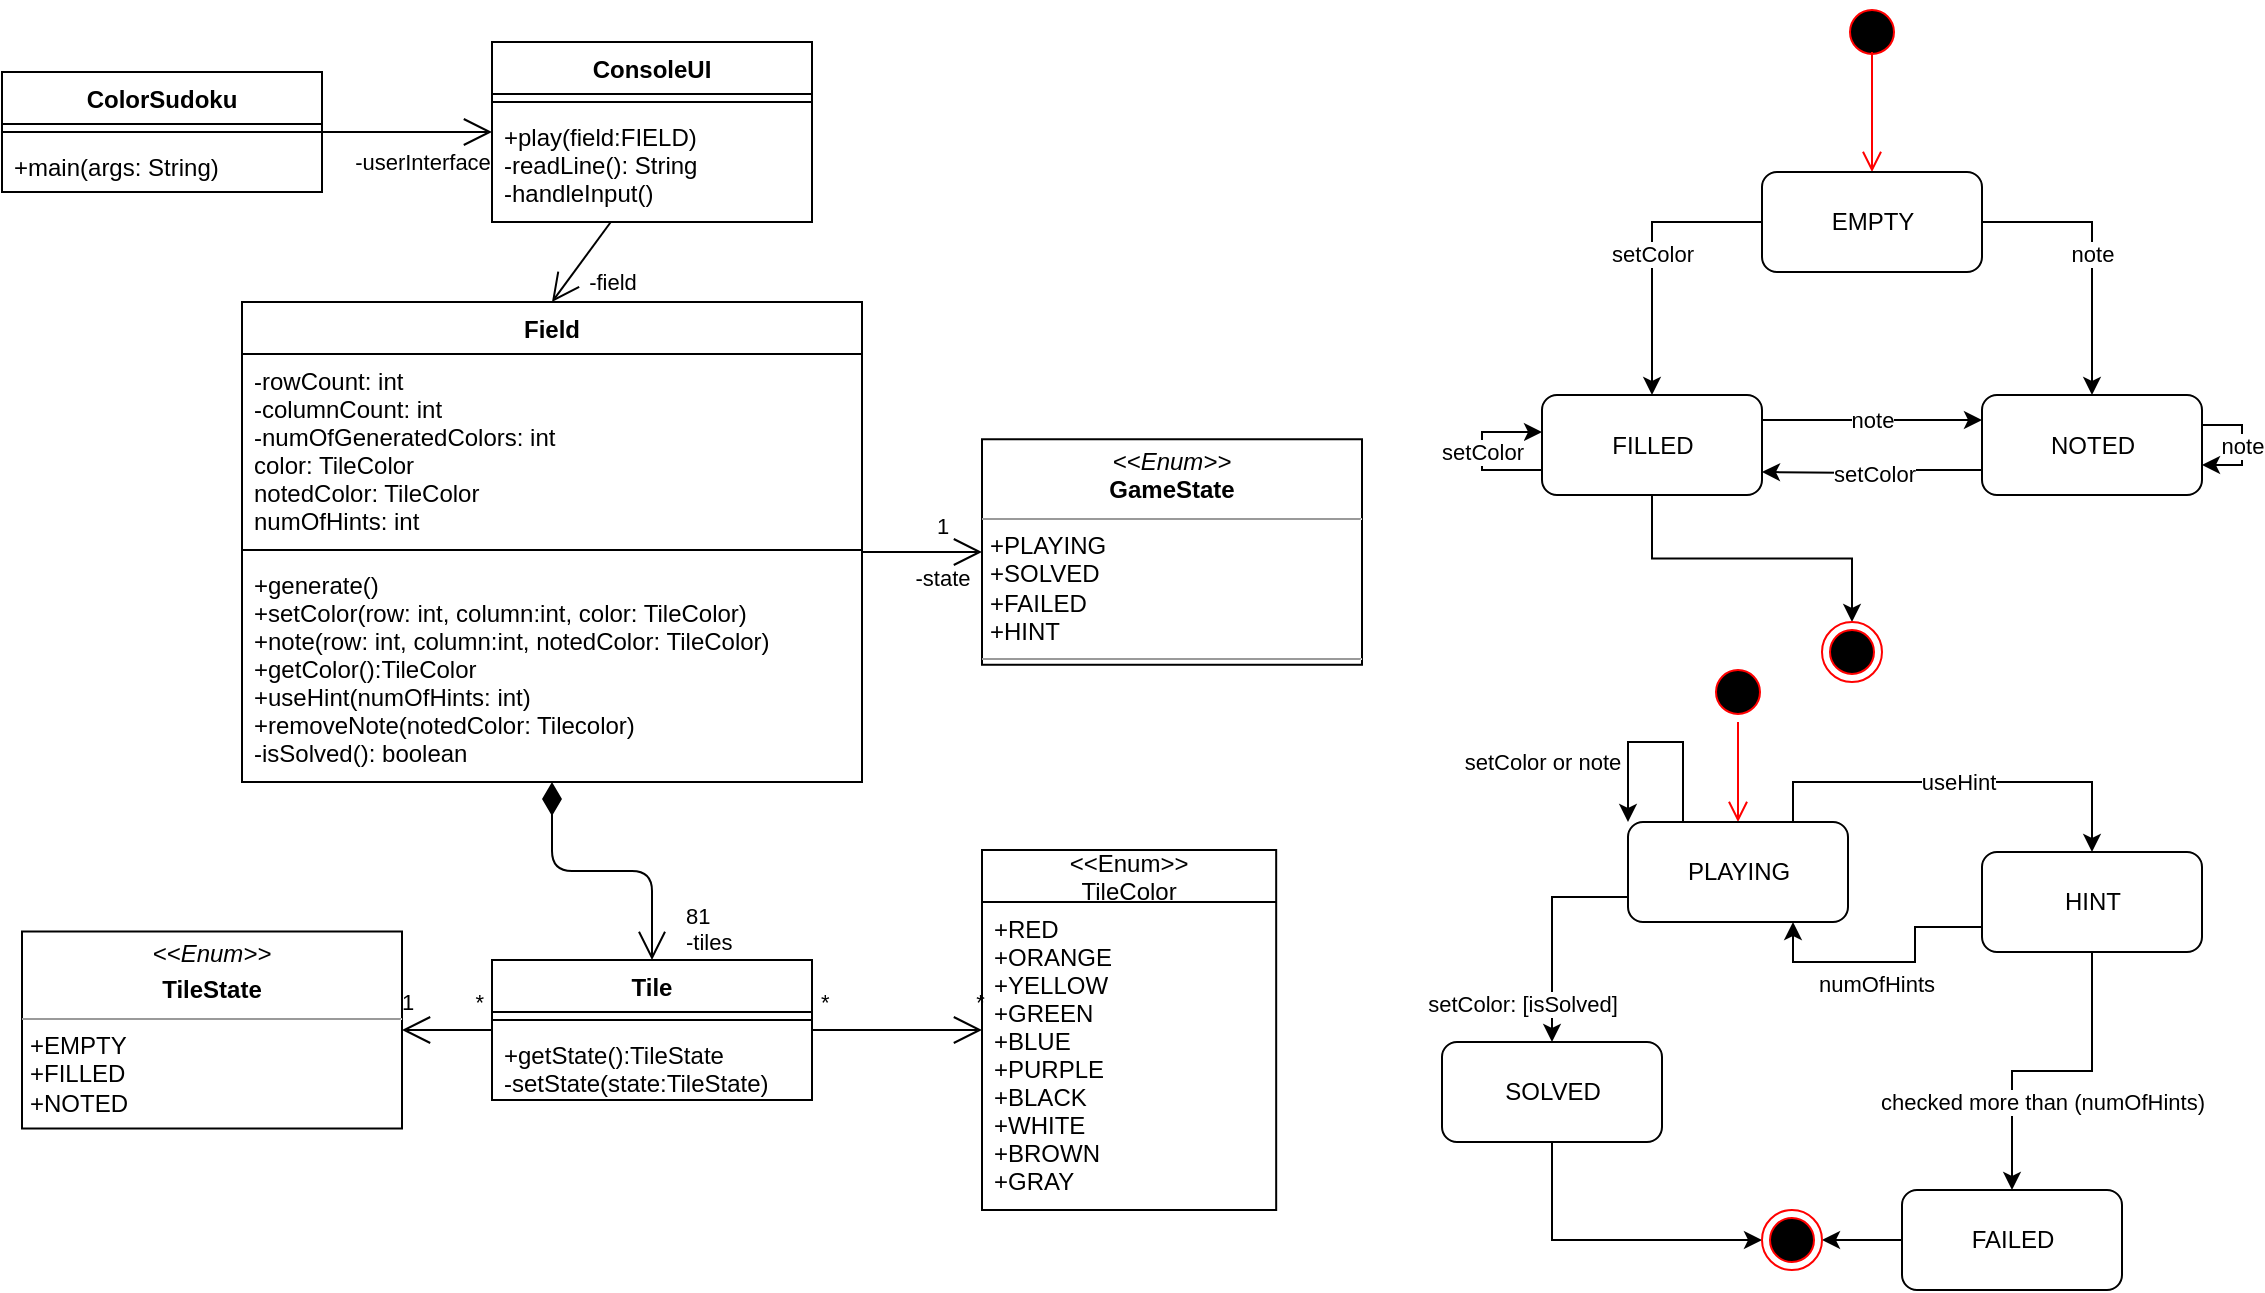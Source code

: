 <mxfile version="14.4.3" type="device"><diagram id="fSbJJac0aSzAq5s_XNvX" name="Page-1"><mxGraphModel dx="1198" dy="654" grid="1" gridSize="10" guides="1" tooltips="1" connect="1" arrows="1" fold="1" page="1" pageScale="1" pageWidth="583" pageHeight="827" math="0" shadow="0"><root><mxCell id="0"/><mxCell id="1" parent="0"/><mxCell id="u6e3KQHlO3KOSt9xzA5L-17" value="&lt;div&gt;81&lt;/div&gt;&lt;div&gt;-tiles&lt;br&gt;&lt;/div&gt;" style="endArrow=open;html=1;endSize=12;startArrow=diamondThin;startSize=14;startFill=1;edgeStyle=orthogonalEdgeStyle;align=left;verticalAlign=bottom;entryX=0.5;entryY=0;entryDx=0;entryDy=0;fontStyle=0;exitX=0.5;exitY=1;exitDx=0;exitDy=0;" parent="1" source="DJCdgipFwV78uu1-zi-A-1" target="DJCdgipFwV78uu1-zi-A-9" edge="1"><mxGeometry x="1" y="15" relative="1" as="geometry"><mxPoint x="337.91" y="240" as="sourcePoint"/><mxPoint x="287.91" y="270" as="targetPoint"/><mxPoint as="offset"/></mxGeometry></mxCell><mxCell id="DJCdgipFwV78uu1-zi-A-1" value="Field" style="swimlane;fontStyle=1;align=center;verticalAlign=top;childLayout=stackLayout;horizontal=1;startSize=26;horizontalStack=0;resizeParent=1;resizeParentMax=0;resizeLast=0;collapsible=1;marginBottom=0;" parent="1" vertex="1"><mxGeometry x="140" y="150" width="310" height="240" as="geometry"/></mxCell><mxCell id="DJCdgipFwV78uu1-zi-A-2" value="-rowCount: int&#xA;-columnCount: int&#xA;-numOfGeneratedColors: int&#xA;color: TileColor&#xA;notedColor: TileColor&#xA;numOfHints: int&#xA;&#xA;&#xA;" style="text;strokeColor=none;fillColor=none;align=left;verticalAlign=top;spacingLeft=4;spacingRight=4;overflow=hidden;rotatable=0;points=[[0,0.5],[1,0.5]];portConstraint=eastwest;" parent="DJCdgipFwV78uu1-zi-A-1" vertex="1"><mxGeometry y="26" width="310" height="94" as="geometry"/></mxCell><mxCell id="DJCdgipFwV78uu1-zi-A-3" value="" style="line;strokeWidth=1;fillColor=none;align=left;verticalAlign=middle;spacingTop=-1;spacingLeft=3;spacingRight=3;rotatable=0;labelPosition=right;points=[];portConstraint=eastwest;" parent="DJCdgipFwV78uu1-zi-A-1" vertex="1"><mxGeometry y="120" width="310" height="8" as="geometry"/></mxCell><mxCell id="DJCdgipFwV78uu1-zi-A-4" value="+generate()&#xA;+setColor(row: int, column:int, color: TileColor)&#xA;+note(row: int, column:int, notedColor: TileColor)&#xA;+getColor():TileColor&#xA;+useHint(numOfHints: int)&#xA;+removeNote(notedColor: Tilecolor)&#xA;-isSolved(): boolean&#xA;&#xA;&#xA;" style="text;strokeColor=none;fillColor=none;align=left;verticalAlign=top;spacingLeft=4;spacingRight=4;overflow=hidden;rotatable=0;points=[[0,0.5],[1,0.5]];portConstraint=eastwest;" parent="DJCdgipFwV78uu1-zi-A-1" vertex="1"><mxGeometry y="128" width="310" height="112" as="geometry"/></mxCell><mxCell id="DJCdgipFwV78uu1-zi-A-9" value="Tile" style="swimlane;fontStyle=1;align=center;verticalAlign=top;childLayout=stackLayout;horizontal=1;startSize=26;horizontalStack=0;resizeParent=1;resizeParentMax=0;resizeLast=0;collapsible=1;marginBottom=0;" parent="1" vertex="1"><mxGeometry x="265" y="479" width="160" height="70" as="geometry"/></mxCell><mxCell id="DJCdgipFwV78uu1-zi-A-11" value="" style="line;strokeWidth=1;fillColor=none;align=left;verticalAlign=middle;spacingTop=-1;spacingLeft=3;spacingRight=3;rotatable=0;labelPosition=right;points=[];portConstraint=eastwest;" parent="DJCdgipFwV78uu1-zi-A-9" vertex="1"><mxGeometry y="26" width="160" height="8" as="geometry"/></mxCell><mxCell id="DJCdgipFwV78uu1-zi-A-12" value="+getState():TileState&#xA;-setState(state:TileState)&#xA;&#xA;" style="text;strokeColor=none;fillColor=none;align=left;verticalAlign=top;spacingLeft=4;spacingRight=4;overflow=hidden;rotatable=0;points=[[0,0.5],[1,0.5]];portConstraint=eastwest;" parent="DJCdgipFwV78uu1-zi-A-9" vertex="1"><mxGeometry y="34" width="160" height="36" as="geometry"/></mxCell><mxCell id="DJCdgipFwV78uu1-zi-A-19" value="&lt;&lt;Enum&gt;&gt;&#xA;TileColor" style="swimlane;fontStyle=0;childLayout=stackLayout;horizontal=1;startSize=26;fillColor=none;horizontalStack=0;resizeParent=1;resizeParentMax=0;resizeLast=0;collapsible=1;marginBottom=0;fontSize=12;spacing=1;" parent="1" vertex="1"><mxGeometry x="510" y="424" width="147.09" height="180" as="geometry"/></mxCell><mxCell id="DJCdgipFwV78uu1-zi-A-20" value="+RED&#xA;+ORANGE&#xA;+YELLOW&#xA;+GREEN&#xA;+BLUE&#xA;+PURPLE&#xA;+BLACK&#xA;+WHITE&#xA;+BROWN&#xA;+GRAY" style="text;strokeColor=none;fillColor=none;align=left;verticalAlign=top;spacingLeft=4;spacingRight=4;overflow=hidden;rotatable=0;points=[[0,0.5],[1,0.5]];portConstraint=eastwest;" parent="DJCdgipFwV78uu1-zi-A-19" vertex="1"><mxGeometry y="26" width="147.09" height="154" as="geometry"/></mxCell><mxCell id="u6e3KQHlO3KOSt9xzA5L-1" value="ColorSudoku" style="swimlane;fontStyle=1;align=center;verticalAlign=top;childLayout=stackLayout;horizontal=1;startSize=26;horizontalStack=0;resizeParent=1;resizeParentMax=0;resizeLast=0;collapsible=1;marginBottom=0;" parent="1" vertex="1"><mxGeometry x="20" y="35" width="160" height="60" as="geometry"/></mxCell><mxCell id="u6e3KQHlO3KOSt9xzA5L-3" value="" style="line;strokeWidth=1;fillColor=none;align=left;verticalAlign=middle;spacingTop=-1;spacingLeft=3;spacingRight=3;rotatable=0;labelPosition=right;points=[];portConstraint=eastwest;" parent="u6e3KQHlO3KOSt9xzA5L-1" vertex="1"><mxGeometry y="26" width="160" height="8" as="geometry"/></mxCell><mxCell id="u6e3KQHlO3KOSt9xzA5L-4" value="+main(args: String)" style="text;strokeColor=none;fillColor=none;align=left;verticalAlign=top;spacingLeft=4;spacingRight=4;overflow=hidden;rotatable=0;points=[[0,0.5],[1,0.5]];portConstraint=eastwest;" parent="u6e3KQHlO3KOSt9xzA5L-1" vertex="1"><mxGeometry y="34" width="160" height="26" as="geometry"/></mxCell><mxCell id="u6e3KQHlO3KOSt9xzA5L-9" value="-userInterface" style="endArrow=open;endFill=1;endSize=12;html=1;exitX=1;exitY=0.5;exitDx=0;exitDy=0;entryX=0;entryY=0.5;entryDx=0;entryDy=0;" parent="1" source="u6e3KQHlO3KOSt9xzA5L-1" target="kN3TE3kfiuKaiKQHkqe--9" edge="1"><mxGeometry x="0.176" y="-15" width="160" relative="1" as="geometry"><mxPoint x="183.04" y="77.008" as="sourcePoint"/><mxPoint x="260" y="69" as="targetPoint"/><mxPoint as="offset"/></mxGeometry></mxCell><mxCell id="u6e3KQHlO3KOSt9xzA5L-10" value="-field" style="endArrow=open;endFill=1;endSize=12;html=1;entryX=0.5;entryY=0;entryDx=0;entryDy=0;" parent="1" source="kN3TE3kfiuKaiKQHkqe--12" target="DJCdgipFwV78uu1-zi-A-1" edge="1"><mxGeometry x="-0.026" y="18" width="160" relative="1" as="geometry"><mxPoint x="340" y="80" as="sourcePoint"/><mxPoint x="660" y="330" as="targetPoint"/><mxPoint as="offset"/></mxGeometry></mxCell><mxCell id="u6e3KQHlO3KOSt9xzA5L-19" value="*&amp;nbsp;&amp;nbsp;&amp;nbsp; &amp;nbsp;&amp;nbsp; &amp;nbsp; &amp;nbsp;&amp;nbsp;&amp;nbsp;&amp;nbsp;&amp;nbsp;&amp;nbsp;&amp;nbsp;&amp;nbsp;&amp;nbsp;&amp;nbsp;&amp;nbsp;&amp;nbsp;&amp;nbsp;&amp;nbsp; *" style="endArrow=open;endFill=1;endSize=12;html=1;entryX=0;entryY=0.5;entryDx=0;entryDy=0;exitX=1;exitY=0.5;exitDx=0;exitDy=0;verticalAlign=middle;horizontal=1;labelBackgroundColor=none;" parent="1" source="DJCdgipFwV78uu1-zi-A-9" target="DJCdgipFwV78uu1-zi-A-19" edge="1"><mxGeometry x="0.059" y="14" width="160" relative="1" as="geometry"><mxPoint x="442.91" y="649" as="sourcePoint"/><mxPoint x="602.91" y="649" as="targetPoint"/><mxPoint as="offset"/></mxGeometry></mxCell><mxCell id="kN3TE3kfiuKaiKQHkqe--1" value="&lt;p style=&quot;margin: 0px ; margin-top: 4px ; text-align: center&quot;&gt;&lt;i&gt;&amp;lt;&amp;lt;Enum&amp;gt;&amp;gt;&lt;/i&gt;&lt;br&gt;&lt;b&gt;GameState&lt;/b&gt;&lt;/p&gt;&lt;hr size=&quot;1&quot;&gt;&lt;p style=&quot;margin: 0px ; margin-left: 4px&quot;&gt;+PLAYING&lt;/p&gt;&lt;p style=&quot;margin: 0px ; margin-left: 4px&quot;&gt;+SOLVED&lt;/p&gt;&lt;p style=&quot;margin: 0px ; margin-left: 4px&quot;&gt;+FAILED&lt;/p&gt;&lt;p style=&quot;margin: 0px ; margin-left: 4px&quot;&gt;+HINT&lt;br&gt;&lt;/p&gt;&lt;hr size=&quot;1&quot;&gt;" style="verticalAlign=top;align=left;overflow=fill;fontSize=12;fontFamily=Helvetica;html=1;" parent="1" vertex="1"><mxGeometry x="510" y="218.63" width="190" height="112.75" as="geometry"/></mxCell><mxCell id="kN3TE3kfiuKaiKQHkqe--2" value="&lt;p style=&quot;margin: 0px ; margin-top: 4px ; text-align: center&quot;&gt;&lt;i&gt;&amp;lt;&amp;lt;Enum&amp;gt;&amp;gt;&lt;/i&gt;&lt;/p&gt;&lt;p style=&quot;margin: 0px ; margin-top: 4px ; text-align: center&quot;&gt;&lt;b&gt;TileState&lt;/b&gt;&lt;br&gt;&lt;b&gt;&lt;/b&gt;&lt;/p&gt;&lt;hr size=&quot;1&quot;&gt;&lt;p style=&quot;margin: 0px ; margin-left: 4px&quot;&gt;+EMPTY&lt;/p&gt;&lt;p style=&quot;margin: 0px ; margin-left: 4px&quot;&gt;+FILLED&lt;/p&gt;&lt;p style=&quot;margin: 0px ; margin-left: 4px&quot;&gt;+NOTED&lt;/p&gt;&lt;p style=&quot;margin: 0px ; margin-left: 4px&quot;&gt;&lt;br&gt;&lt;/p&gt;&lt;hr size=&quot;1&quot;&gt;&lt;p style=&quot;margin: 0px ; margin-left: 4px&quot;&gt;&lt;br&gt;&lt;/p&gt;" style="verticalAlign=top;align=left;overflow=fill;fontSize=12;fontFamily=Helvetica;html=1;" parent="1" vertex="1"><mxGeometry x="30" y="464.75" width="190" height="98.5" as="geometry"/></mxCell><mxCell id="kN3TE3kfiuKaiKQHkqe--4" value="1&amp;nbsp;&amp;nbsp;&amp;nbsp;&amp;nbsp;&amp;nbsp;&amp;nbsp;&amp;nbsp;&amp;nbsp;&amp;nbsp; *" style="endArrow=open;endFill=1;endSize=12;entryX=1;entryY=0.5;entryDx=0;entryDy=0;exitX=0;exitY=0.5;exitDx=0;exitDy=0;verticalAlign=middle;labelBorderColor=none;html=1;spacingTop=0;horizontal=1;labelBackgroundColor=none;" parent="1" source="DJCdgipFwV78uu1-zi-A-9" target="kN3TE3kfiuKaiKQHkqe--2" edge="1"><mxGeometry x="0.111" y="-14" width="160" relative="1" as="geometry"><mxPoint x="352.91" y="729" as="sourcePoint"/><mxPoint x="190.0" y="677.955" as="targetPoint"/><mxPoint as="offset"/></mxGeometry></mxCell><mxCell id="kN3TE3kfiuKaiKQHkqe--5" value="1&lt;br&gt;&lt;br&gt;-state" style="endArrow=open;endFill=1;endSize=12;entryX=0;entryY=0.5;entryDx=0;entryDy=0;html=1;labelBackgroundColor=none;" parent="1" target="kN3TE3kfiuKaiKQHkqe--1" edge="1"><mxGeometry x="0.333" width="160" relative="1" as="geometry"><mxPoint x="450" y="275" as="sourcePoint"/><mxPoint x="580" y="192.5" as="targetPoint"/><mxPoint as="offset"/></mxGeometry></mxCell><mxCell id="kN3TE3kfiuKaiKQHkqe--9" value="ConsoleUI" style="swimlane;fontStyle=1;align=center;verticalAlign=top;childLayout=stackLayout;horizontal=1;startSize=26;horizontalStack=0;resizeParent=1;resizeParentMax=0;resizeLast=0;collapsible=1;marginBottom=0;" parent="1" vertex="1"><mxGeometry x="265" y="20" width="160" height="90" as="geometry"/></mxCell><mxCell id="kN3TE3kfiuKaiKQHkqe--11" value="" style="line;strokeWidth=1;fillColor=none;align=left;verticalAlign=middle;spacingTop=-1;spacingLeft=3;spacingRight=3;rotatable=0;labelPosition=right;points=[];portConstraint=eastwest;" parent="kN3TE3kfiuKaiKQHkqe--9" vertex="1"><mxGeometry y="26" width="160" height="8" as="geometry"/></mxCell><mxCell id="kN3TE3kfiuKaiKQHkqe--12" value="+play(field:FIELD)&#xA;-readLine(): String&#xA;-handleInput()&#xA;" style="text;strokeColor=none;fillColor=none;align=left;verticalAlign=top;spacingLeft=4;spacingRight=4;overflow=hidden;rotatable=0;points=[[0,0.5],[1,0.5]];portConstraint=eastwest;" parent="kN3TE3kfiuKaiKQHkqe--9" vertex="1"><mxGeometry y="34" width="160" height="56" as="geometry"/></mxCell><mxCell id="rzVTXADY5m9en3SvsJcG-1" value="" style="ellipse;html=1;shape=startState;fillColor=#000000;strokeColor=#ff0000;" parent="1" vertex="1"><mxGeometry x="940" width="30" height="30" as="geometry"/></mxCell><mxCell id="rzVTXADY5m9en3SvsJcG-2" value="" style="edgeStyle=orthogonalEdgeStyle;html=1;verticalAlign=bottom;endArrow=open;endSize=8;strokeColor=#ff0000;" parent="1" edge="1"><mxGeometry relative="1" as="geometry"><mxPoint x="955" y="85" as="targetPoint"/><mxPoint x="955" y="25" as="sourcePoint"/></mxGeometry></mxCell><mxCell id="rzVTXADY5m9en3SvsJcG-7" value="setColor" style="edgeStyle=orthogonalEdgeStyle;rounded=0;orthogonalLoop=1;jettySize=auto;html=1;exitX=0;exitY=0.5;exitDx=0;exitDy=0;" parent="1" source="rzVTXADY5m9en3SvsJcG-3" target="rzVTXADY5m9en3SvsJcG-4" edge="1"><mxGeometry relative="1" as="geometry"/></mxCell><mxCell id="rzVTXADY5m9en3SvsJcG-8" value="note" style="edgeStyle=orthogonalEdgeStyle;rounded=0;orthogonalLoop=1;jettySize=auto;html=1;exitX=1;exitY=0.5;exitDx=0;exitDy=0;" parent="1" source="rzVTXADY5m9en3SvsJcG-3" target="rzVTXADY5m9en3SvsJcG-5" edge="1"><mxGeometry relative="1" as="geometry"/></mxCell><mxCell id="rzVTXADY5m9en3SvsJcG-3" value="EMPTY" style="html=1;rounded=1;" parent="1" vertex="1"><mxGeometry x="900" y="85" width="110" height="50" as="geometry"/></mxCell><mxCell id="rzVTXADY5m9en3SvsJcG-11" style="edgeStyle=orthogonalEdgeStyle;rounded=0;orthogonalLoop=1;jettySize=auto;html=1;entryX=0.5;entryY=0;entryDx=0;entryDy=0;exitX=0.5;exitY=1;exitDx=0;exitDy=0;" parent="1" source="rzVTXADY5m9en3SvsJcG-4" target="rzVTXADY5m9en3SvsJcG-10" edge="1"><mxGeometry relative="1" as="geometry"><mxPoint x="940" y="310" as="targetPoint"/></mxGeometry></mxCell><mxCell id="rzVTXADY5m9en3SvsJcG-13" value="note" style="edgeStyle=orthogonalEdgeStyle;rounded=0;orthogonalLoop=1;jettySize=auto;html=1;entryX=0;entryY=0.25;entryDx=0;entryDy=0;exitX=1;exitY=0.25;exitDx=0;exitDy=0;" parent="1" source="rzVTXADY5m9en3SvsJcG-4" target="rzVTXADY5m9en3SvsJcG-5" edge="1"><mxGeometry relative="1" as="geometry"/></mxCell><mxCell id="rzVTXADY5m9en3SvsJcG-4" value="FILLED" style="html=1;rounded=1;" parent="1" vertex="1"><mxGeometry x="790" y="196.5" width="110" height="50" as="geometry"/></mxCell><mxCell id="rzVTXADY5m9en3SvsJcG-9" value="setColor" style="edgeStyle=orthogonalEdgeStyle;rounded=0;orthogonalLoop=1;jettySize=auto;html=1;exitX=0;exitY=0.75;exitDx=0;exitDy=0;" parent="1" source="rzVTXADY5m9en3SvsJcG-5" edge="1"><mxGeometry relative="1" as="geometry"><mxPoint x="900" y="235" as="targetPoint"/></mxGeometry></mxCell><mxCell id="rzVTXADY5m9en3SvsJcG-5" value="NOTED" style="html=1;rounded=1;" parent="1" vertex="1"><mxGeometry x="1010" y="196.5" width="110" height="50" as="geometry"/></mxCell><mxCell id="rzVTXADY5m9en3SvsJcG-10" value="" style="ellipse;html=1;shape=endState;fillColor=#000000;strokeColor=#ff0000;rounded=1;" parent="1" vertex="1"><mxGeometry x="930" y="310" width="30" height="30" as="geometry"/></mxCell><mxCell id="rzVTXADY5m9en3SvsJcG-12" value="note" style="edgeStyle=orthogonalEdgeStyle;rounded=0;orthogonalLoop=1;jettySize=auto;html=1;" parent="1" source="rzVTXADY5m9en3SvsJcG-5" target="rzVTXADY5m9en3SvsJcG-5" edge="1"><mxGeometry relative="1" as="geometry"/></mxCell><mxCell id="rzVTXADY5m9en3SvsJcG-15" value="setColor" style="edgeStyle=orthogonalEdgeStyle;rounded=0;orthogonalLoop=1;jettySize=auto;html=1;exitX=0;exitY=0.75;exitDx=0;exitDy=0;" parent="1" source="rzVTXADY5m9en3SvsJcG-4" edge="1"><mxGeometry relative="1" as="geometry"><mxPoint x="790" y="215" as="targetPoint"/><Array as="points"><mxPoint x="760" y="234"/><mxPoint x="760" y="215"/></Array></mxGeometry></mxCell><mxCell id="rzVTXADY5m9en3SvsJcG-16" value="" style="ellipse;html=1;shape=startState;fillColor=#000000;strokeColor=#ff0000;rounded=1;" parent="1" vertex="1"><mxGeometry x="873" y="330" width="30" height="30" as="geometry"/></mxCell><mxCell id="rzVTXADY5m9en3SvsJcG-17" value="" style="edgeStyle=orthogonalEdgeStyle;html=1;verticalAlign=bottom;endArrow=open;endSize=8;strokeColor=#ff0000;entryX=0.5;entryY=0;entryDx=0;entryDy=0;" parent="1" source="rzVTXADY5m9en3SvsJcG-16" target="rzVTXADY5m9en3SvsJcG-18" edge="1"><mxGeometry relative="1" as="geometry"><mxPoint x="885" y="430" as="targetPoint"/></mxGeometry></mxCell><mxCell id="rzVTXADY5m9en3SvsJcG-23" value="setColor: [isSolved]" style="edgeStyle=orthogonalEdgeStyle;rounded=0;orthogonalLoop=1;jettySize=auto;html=1;entryX=0.5;entryY=0;entryDx=0;entryDy=0;exitX=0;exitY=0.75;exitDx=0;exitDy=0;" parent="1" source="rzVTXADY5m9en3SvsJcG-18" target="rzVTXADY5m9en3SvsJcG-19" edge="1"><mxGeometry x="0.638" y="-15" relative="1" as="geometry"><mxPoint y="1" as="offset"/></mxGeometry></mxCell><mxCell id="rzVTXADY5m9en3SvsJcG-24" value="useHint" style="edgeStyle=orthogonalEdgeStyle;rounded=0;orthogonalLoop=1;jettySize=auto;html=1;entryX=0.5;entryY=0;entryDx=0;entryDy=0;exitX=0.75;exitY=0;exitDx=0;exitDy=0;" parent="1" source="rzVTXADY5m9en3SvsJcG-18" target="rzVTXADY5m9en3SvsJcG-20" edge="1"><mxGeometry relative="1" as="geometry"><Array as="points"><mxPoint x="916" y="390"/><mxPoint x="1065" y="390"/></Array></mxGeometry></mxCell><mxCell id="rzVTXADY5m9en3SvsJcG-31" value="setColor or note" style="edgeStyle=orthogonalEdgeStyle;rounded=0;orthogonalLoop=1;jettySize=auto;html=1;exitX=0.25;exitY=0;exitDx=0;exitDy=0;entryX=0;entryY=0;entryDx=0;entryDy=0;" parent="1" source="rzVTXADY5m9en3SvsJcG-18" target="rzVTXADY5m9en3SvsJcG-18" edge="1"><mxGeometry x="0.442" y="-43" relative="1" as="geometry"><mxPoint x="830" y="340" as="targetPoint"/><Array as="points"><mxPoint x="861" y="370"/><mxPoint x="833" y="370"/></Array><mxPoint as="offset"/></mxGeometry></mxCell><mxCell id="rzVTXADY5m9en3SvsJcG-18" value="PLAYING" style="html=1;rounded=1;" parent="1" vertex="1"><mxGeometry x="833" y="410" width="110" height="50" as="geometry"/></mxCell><mxCell id="rzVTXADY5m9en3SvsJcG-28" style="edgeStyle=orthogonalEdgeStyle;rounded=0;orthogonalLoop=1;jettySize=auto;html=1;entryX=0;entryY=0.5;entryDx=0;entryDy=0;exitX=0.5;exitY=1;exitDx=0;exitDy=0;" parent="1" source="rzVTXADY5m9en3SvsJcG-19" target="rzVTXADY5m9en3SvsJcG-22" edge="1"><mxGeometry relative="1" as="geometry"/></mxCell><mxCell id="rzVTXADY5m9en3SvsJcG-19" value="SOLVED" style="html=1;rounded=1;" parent="1" vertex="1"><mxGeometry x="740" y="520" width="110" height="50" as="geometry"/></mxCell><mxCell id="rzVTXADY5m9en3SvsJcG-25" value="numOfHints" style="edgeStyle=orthogonalEdgeStyle;rounded=0;orthogonalLoop=1;jettySize=auto;html=1;entryX=0.75;entryY=1;entryDx=0;entryDy=0;exitX=0;exitY=0.75;exitDx=0;exitDy=0;" parent="1" source="rzVTXADY5m9en3SvsJcG-20" target="rzVTXADY5m9en3SvsJcG-18" edge="1"><mxGeometry x="0.07" y="11" relative="1" as="geometry"><mxPoint as="offset"/></mxGeometry></mxCell><mxCell id="rzVTXADY5m9en3SvsJcG-26" value="checked more than (numOfHints)" style="edgeStyle=orthogonalEdgeStyle;rounded=0;orthogonalLoop=1;jettySize=auto;html=1;entryX=0.5;entryY=0;entryDx=0;entryDy=0;exitX=0.5;exitY=1;exitDx=0;exitDy=0;" parent="1" source="rzVTXADY5m9en3SvsJcG-20" target="rzVTXADY5m9en3SvsJcG-21" edge="1"><mxGeometry x="0.447" y="15" relative="1" as="geometry"><mxPoint as="offset"/></mxGeometry></mxCell><mxCell id="rzVTXADY5m9en3SvsJcG-20" value="HINT" style="html=1;rounded=1;" parent="1" vertex="1"><mxGeometry x="1010" y="425" width="110" height="50" as="geometry"/></mxCell><mxCell id="rzVTXADY5m9en3SvsJcG-27" style="edgeStyle=orthogonalEdgeStyle;rounded=0;orthogonalLoop=1;jettySize=auto;html=1;entryX=1;entryY=0.5;entryDx=0;entryDy=0;" parent="1" source="rzVTXADY5m9en3SvsJcG-21" target="rzVTXADY5m9en3SvsJcG-22" edge="1"><mxGeometry relative="1" as="geometry"/></mxCell><mxCell id="rzVTXADY5m9en3SvsJcG-21" value="FAILED" style="html=1;rounded=1;" parent="1" vertex="1"><mxGeometry x="970" y="594" width="110" height="50" as="geometry"/></mxCell><mxCell id="rzVTXADY5m9en3SvsJcG-22" value="" style="ellipse;html=1;shape=endState;fillColor=#000000;strokeColor=#ff0000;rounded=1;" parent="1" vertex="1"><mxGeometry x="900" y="604" width="30" height="30" as="geometry"/></mxCell></root></mxGraphModel></diagram></mxfile>